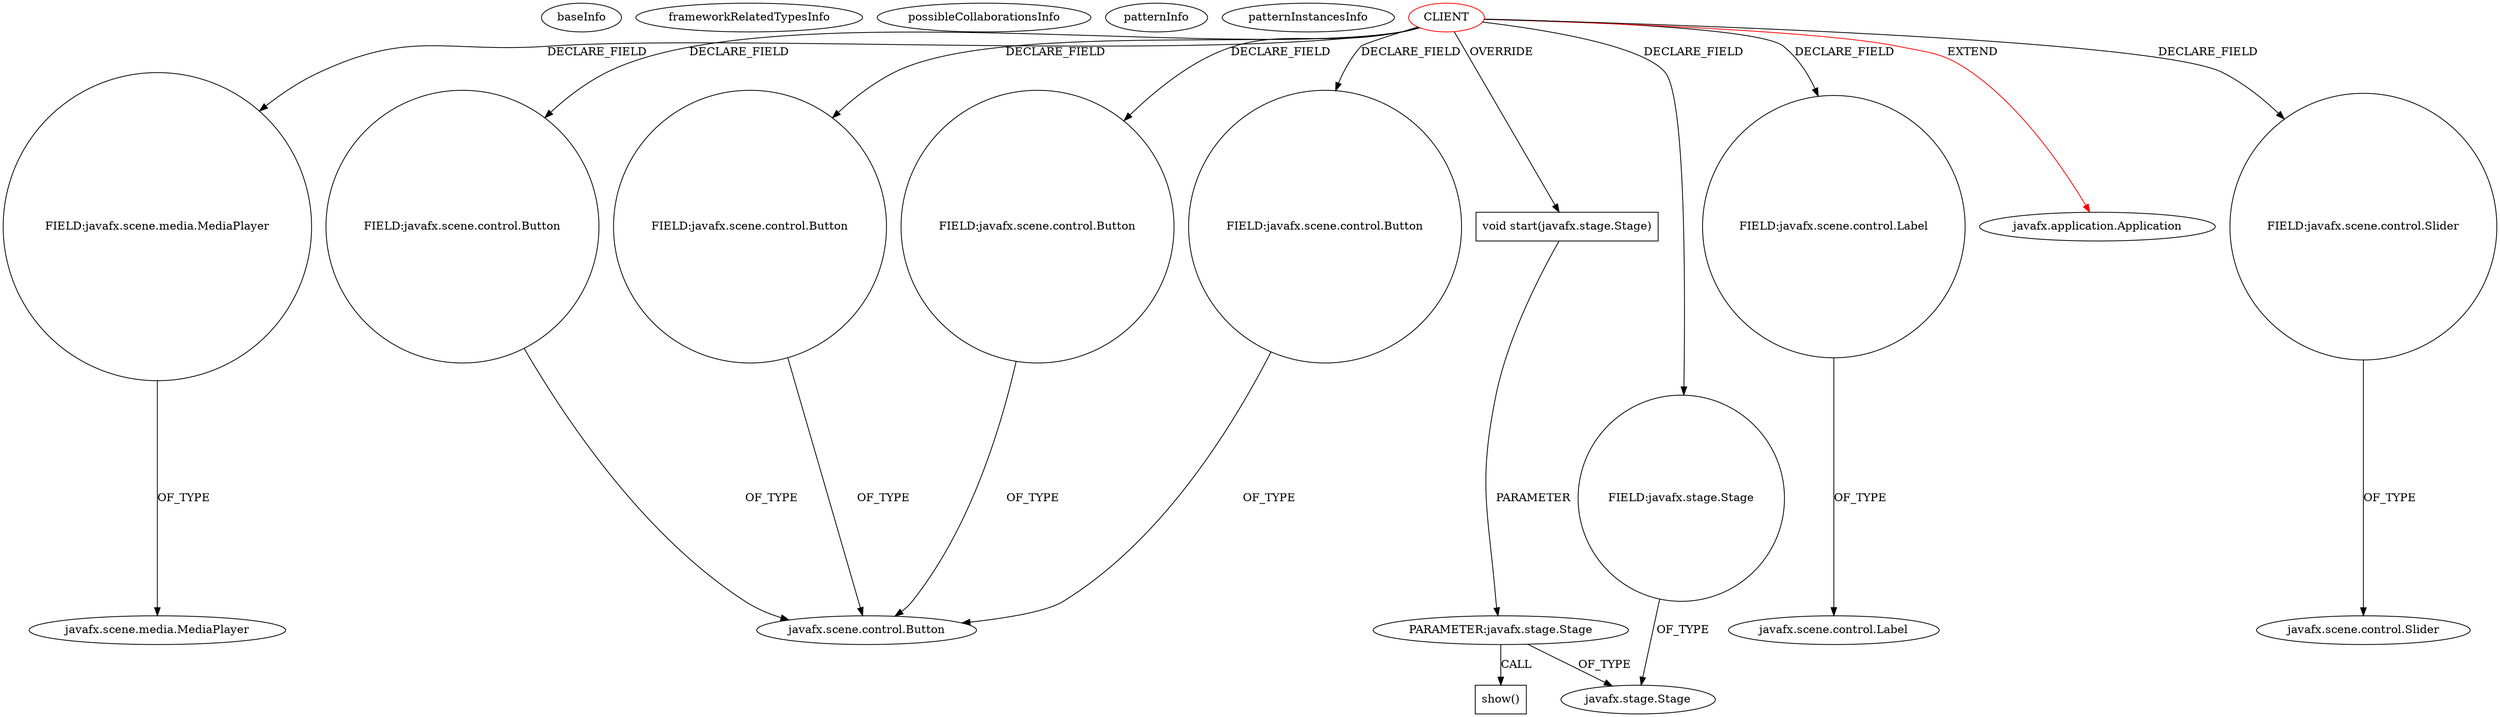 digraph {
baseInfo[graphId=2095,category="pattern",isAnonymous=false,possibleRelation=false]
frameworkRelatedTypesInfo[0="javafx.application.Application"]
possibleCollaborationsInfo[]
patternInfo[frequency=2.0,patternRootClient=0]
patternInstancesInfo[0="Tsaru-Java-MP3-Visualizations~/Tsaru-Java-MP3-Visualizations/Java-MP3-Visualizations-master/mp3 Visualization/src/VisualizationInterface.java~VisualizationInterface~1511",1="didygo-gce-display~/didygo-gce-display/gce-display-master/src/proto1/DashBoard.java~DashBoard~2407"]
15[label="javafx.scene.media.MediaPlayer",vertexType="FRAMEWORK_CLASS_TYPE",isFrameworkType=false]
14[label="FIELD:javafx.scene.media.MediaPlayer",vertexType="FIELD_DECLARATION",isFrameworkType=false,shape=circle]
0[label="CLIENT",vertexType="ROOT_CLIENT_CLASS_DECLARATION",isFrameworkType=false,color=red]
16[label="FIELD:javafx.scene.control.Button",vertexType="FIELD_DECLARATION",isFrameworkType=false,shape=circle]
2[label="FIELD:javafx.scene.control.Button",vertexType="FIELD_DECLARATION",isFrameworkType=false,shape=circle]
6[label="FIELD:javafx.scene.control.Button",vertexType="FIELD_DECLARATION",isFrameworkType=false,shape=circle]
18[label="FIELD:javafx.scene.control.Button",vertexType="FIELD_DECLARATION",isFrameworkType=false,shape=circle]
39[label="void start(javafx.stage.Stage)",vertexType="OVERRIDING_METHOD_DECLARATION",isFrameworkType=false,shape=box]
40[label="PARAMETER:javafx.stage.Stage",vertexType="PARAMETER_DECLARATION",isFrameworkType=false]
203[label="show()",vertexType="INSIDE_CALL",isFrameworkType=false,shape=box]
29[label="FIELD:javafx.stage.Stage",vertexType="FIELD_DECLARATION",isFrameworkType=false,shape=circle]
8[label="FIELD:javafx.scene.control.Label",vertexType="FIELD_DECLARATION",isFrameworkType=false,shape=circle]
9[label="javafx.scene.control.Label",vertexType="FRAMEWORK_CLASS_TYPE",isFrameworkType=false]
3[label="javafx.scene.control.Button",vertexType="FRAMEWORK_CLASS_TYPE",isFrameworkType=false]
30[label="javafx.stage.Stage",vertexType="FRAMEWORK_CLASS_TYPE",isFrameworkType=false]
1[label="javafx.application.Application",vertexType="FRAMEWORK_CLASS_TYPE",isFrameworkType=false]
22[label="FIELD:javafx.scene.control.Slider",vertexType="FIELD_DECLARATION",isFrameworkType=false,shape=circle]
23[label="javafx.scene.control.Slider",vertexType="FRAMEWORK_CLASS_TYPE",isFrameworkType=false]
14->15[label="OF_TYPE"]
0->1[label="EXTEND",color=red]
0->6[label="DECLARE_FIELD"]
0->39[label="OVERRIDE"]
2->3[label="OF_TYPE"]
0->22[label="DECLARE_FIELD"]
40->30[label="OF_TYPE"]
0->14[label="DECLARE_FIELD"]
0->16[label="DECLARE_FIELD"]
22->23[label="OF_TYPE"]
39->40[label="PARAMETER"]
0->8[label="DECLARE_FIELD"]
8->9[label="OF_TYPE"]
18->3[label="OF_TYPE"]
0->18[label="DECLARE_FIELD"]
0->2[label="DECLARE_FIELD"]
16->3[label="OF_TYPE"]
40->203[label="CALL"]
29->30[label="OF_TYPE"]
0->29[label="DECLARE_FIELD"]
6->3[label="OF_TYPE"]
}
